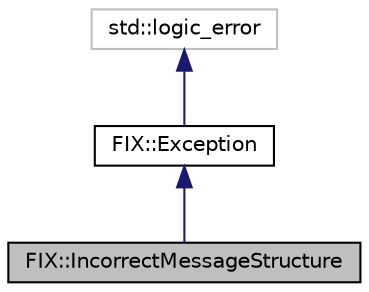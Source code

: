 digraph "FIX::IncorrectMessageStructure"
{
  edge [fontname="Helvetica",fontsize="10",labelfontname="Helvetica",labelfontsize="10"];
  node [fontname="Helvetica",fontsize="10",shape=record];
  Node3 [label="FIX::IncorrectMessageStructure",height=0.2,width=0.4,color="black", fillcolor="grey75", style="filled", fontcolor="black"];
  Node4 -> Node3 [dir="back",color="midnightblue",fontsize="10",style="solid",fontname="Helvetica"];
  Node4 [label="FIX::Exception",height=0.2,width=0.4,color="black", fillcolor="white", style="filled",URL="$struct_f_i_x_1_1_exception.html",tooltip="Base QuickFIX exception type. "];
  Node5 -> Node4 [dir="back",color="midnightblue",fontsize="10",style="solid",fontname="Helvetica"];
  Node5 [label="std::logic_error",height=0.2,width=0.4,color="grey75", fillcolor="white", style="filled"];
}
